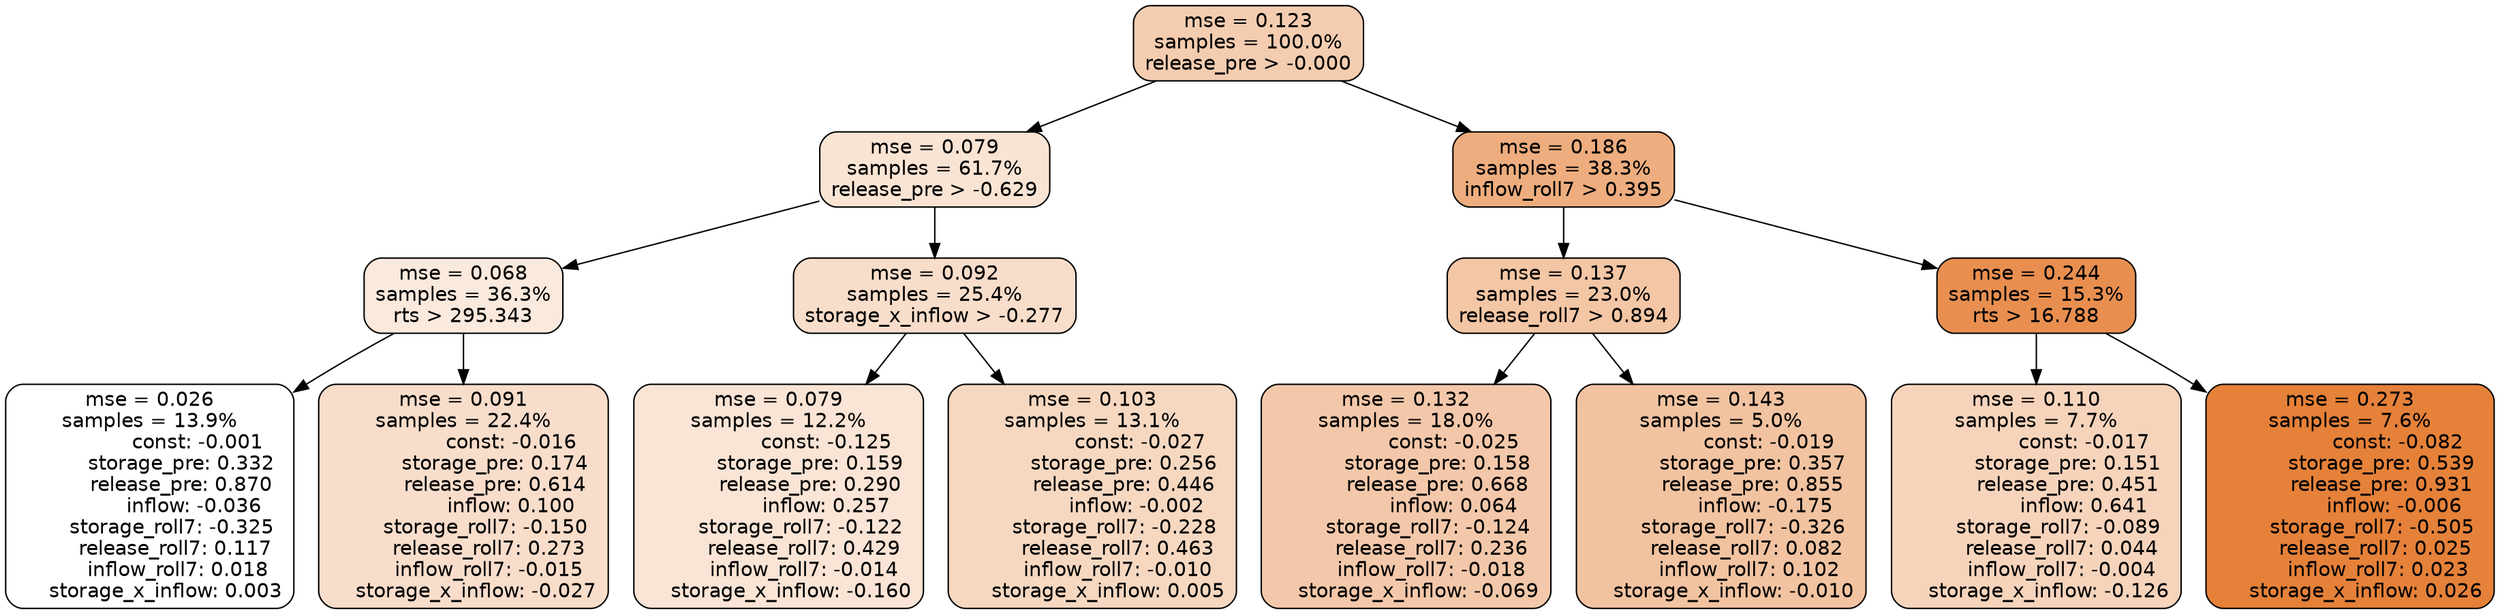 digraph tree {
node [shape=rectangle, style="filled, rounded", color="black", fontname=helvetica] ;
edge [fontname=helvetica] ;
	"0" [label="mse = 0.123
samples = 100.0%
release_pre > -0.000", fillcolor="#f4cdb1"]
	"1" [label="mse = 0.079
samples = 61.7%
release_pre > -0.629", fillcolor="#f9e4d4"]
	"8" [label="mse = 0.186
samples = 38.3%
inflow_roll7 > 0.395", fillcolor="#eead7e"]
	"5" [label="mse = 0.068
samples = 36.3%
rts > 295.343", fillcolor="#fae9dd"]
	"2" [label="mse = 0.092
samples = 25.4%
storage_x_inflow > -0.277", fillcolor="#f8ddca"]
	"9" [label="mse = 0.137
samples = 23.0%
release_roll7 > 0.894", fillcolor="#f3c6a5"]
	"12" [label="mse = 0.244
samples = 15.3%
rts > 16.788", fillcolor="#e88f50"]
	"7" [label="mse = 0.026
samples = 13.9%
               const: -0.001
          storage_pre: 0.332
          release_pre: 0.870
              inflow: -0.036
       storage_roll7: -0.325
        release_roll7: 0.117
         inflow_roll7: 0.018
     storage_x_inflow: 0.003", fillcolor="#ffffff"]
	"6" [label="mse = 0.091
samples = 22.4%
               const: -0.016
          storage_pre: 0.174
          release_pre: 0.614
               inflow: 0.100
       storage_roll7: -0.150
        release_roll7: 0.273
        inflow_roll7: -0.015
    storage_x_inflow: -0.027", fillcolor="#f8ddcb"]
	"3" [label="mse = 0.079
samples = 12.2%
               const: -0.125
          storage_pre: 0.159
          release_pre: 0.290
               inflow: 0.257
       storage_roll7: -0.122
        release_roll7: 0.429
        inflow_roll7: -0.014
    storage_x_inflow: -0.160", fillcolor="#f9e4d5"]
	"4" [label="mse = 0.103
samples = 13.1%
               const: -0.027
          storage_pre: 0.256
          release_pre: 0.446
              inflow: -0.002
       storage_roll7: -0.228
        release_roll7: 0.463
        inflow_roll7: -0.010
     storage_x_inflow: 0.005", fillcolor="#f6d8c1"]
	"10" [label="mse = 0.132
samples = 18.0%
               const: -0.025
          storage_pre: 0.158
          release_pre: 0.668
               inflow: 0.064
       storage_roll7: -0.124
        release_roll7: 0.236
        inflow_roll7: -0.018
    storage_x_inflow: -0.069", fillcolor="#f3c8aa"]
	"11" [label="mse = 0.143
samples = 5.0%
               const: -0.019
          storage_pre: 0.357
          release_pre: 0.855
              inflow: -0.175
       storage_roll7: -0.326
        release_roll7: 0.082
         inflow_roll7: 0.102
    storage_x_inflow: -0.010", fillcolor="#f2c3a1"]
	"13" [label="mse = 0.110
samples = 7.7%
               const: -0.017
          storage_pre: 0.151
          release_pre: 0.451
               inflow: 0.641
       storage_roll7: -0.089
        release_roll7: 0.044
        inflow_roll7: -0.004
    storage_x_inflow: -0.126", fillcolor="#f6d4bc"]
	"14" [label="mse = 0.273
samples = 7.6%
               const: -0.082
          storage_pre: 0.539
          release_pre: 0.931
              inflow: -0.006
       storage_roll7: -0.505
        release_roll7: 0.025
         inflow_roll7: 0.023
     storage_x_inflow: 0.026", fillcolor="#e58139"]

	"0" -> "1"
	"0" -> "8"
	"1" -> "2"
	"1" -> "5"
	"8" -> "9"
	"8" -> "12"
	"5" -> "6"
	"5" -> "7"
	"2" -> "3"
	"2" -> "4"
	"9" -> "10"
	"9" -> "11"
	"12" -> "13"
	"12" -> "14"
}